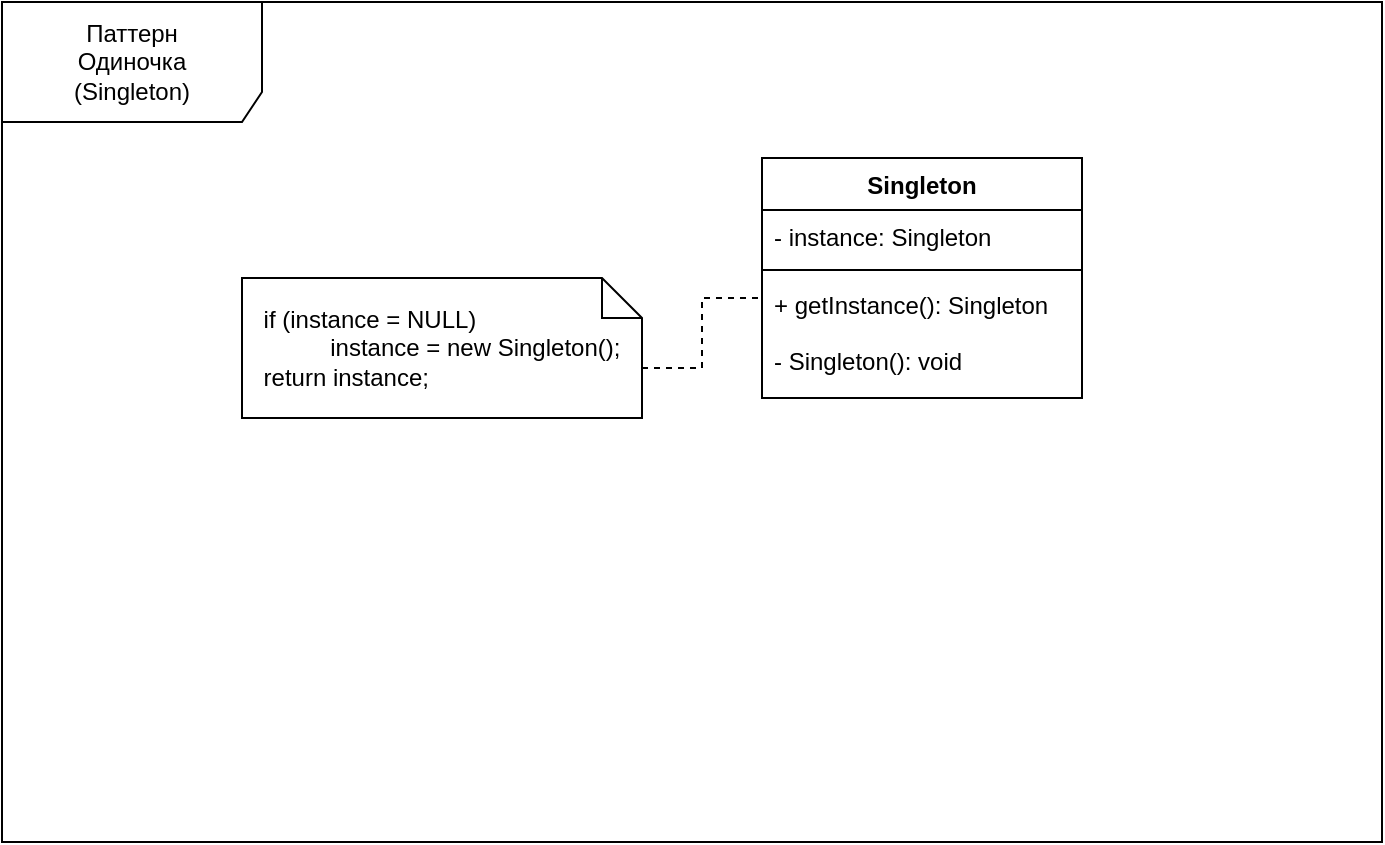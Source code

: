 <mxfile version="20.3.0" type="device"><diagram id="TpfPEYp6dQPSDwUBo_no" name="Страница 1"><mxGraphModel dx="901" dy="865" grid="1" gridSize="10" guides="1" tooltips="1" connect="1" arrows="1" fold="1" page="1" pageScale="1" pageWidth="827" pageHeight="1169" math="0" shadow="0"><root><mxCell id="0"/><mxCell id="1" parent="0"/><mxCell id="ZkG5hNCeZNrFqEJpk6JB-44" value="Паттерн &lt;br&gt;Одиночка&lt;br&gt;(Singleton)" style="shape=umlFrame;whiteSpace=wrap;html=1;width=130;height=60;" parent="1" vertex="1"><mxGeometry x="50" y="22" width="690" height="420" as="geometry"/></mxCell><mxCell id="ZkG5hNCeZNrFqEJpk6JB-65" value="Singleton" style="swimlane;fontStyle=1;align=center;verticalAlign=top;childLayout=stackLayout;horizontal=1;startSize=26;horizontalStack=0;resizeParent=1;resizeParentMax=0;resizeLast=0;collapsible=1;marginBottom=0;" parent="1" vertex="1"><mxGeometry x="430" y="100" width="160" height="120" as="geometry"/></mxCell><mxCell id="ZkG5hNCeZNrFqEJpk6JB-66" value="- instance: Singleton" style="text;strokeColor=none;fillColor=none;align=left;verticalAlign=top;spacingLeft=4;spacingRight=4;overflow=hidden;rotatable=0;points=[[0,0.5],[1,0.5]];portConstraint=eastwest;" parent="ZkG5hNCeZNrFqEJpk6JB-65" vertex="1"><mxGeometry y="26" width="160" height="26" as="geometry"/></mxCell><mxCell id="ZkG5hNCeZNrFqEJpk6JB-67" value="" style="line;strokeWidth=1;fillColor=none;align=left;verticalAlign=middle;spacingTop=-1;spacingLeft=3;spacingRight=3;rotatable=0;labelPosition=right;points=[];portConstraint=eastwest;strokeColor=inherit;" parent="ZkG5hNCeZNrFqEJpk6JB-65" vertex="1"><mxGeometry y="52" width="160" height="8" as="geometry"/></mxCell><mxCell id="ZkG5hNCeZNrFqEJpk6JB-68" value="+ getInstance(): Singleton&#10;&#10;- Singleton(): void&#10;" style="text;strokeColor=none;fillColor=none;align=left;verticalAlign=top;spacingLeft=4;spacingRight=4;overflow=hidden;rotatable=0;points=[[0,0.5],[1,0.5]];portConstraint=eastwest;" parent="ZkG5hNCeZNrFqEJpk6JB-65" vertex="1"><mxGeometry y="60" width="160" height="60" as="geometry"/></mxCell><mxCell id="ZkG5hNCeZNrFqEJpk6JB-71" value="&lt;div style=&quot;text-align: left;&quot;&gt;&lt;span style=&quot;background-color: initial;&quot;&gt;if (instance = NULL)&lt;/span&gt;&lt;br&gt;&lt;/div&gt;&lt;span style=&quot;white-space: pre;&quot;&gt;&lt;div style=&quot;text-align: left;&quot;&gt;&lt;span style=&quot;background-color: initial;&quot;&gt;&#9;&lt;/span&gt;&lt;span style=&quot;background-color: initial; white-space: normal;&quot;&gt;&amp;nbsp; instance = new Singleton();&lt;/span&gt;&lt;/div&gt;&lt;div style=&quot;text-align: left;&quot;&gt;&lt;span style=&quot;background-color: initial; white-space: normal;&quot;&gt;return instance;&lt;/span&gt;&lt;/div&gt;&lt;/span&gt;" style="shape=note;size=20;whiteSpace=wrap;html=1;" parent="1" vertex="1"><mxGeometry x="170" y="160" width="200" height="70" as="geometry"/></mxCell><mxCell id="ZkG5hNCeZNrFqEJpk6JB-77" value="" style="endArrow=none;html=1;edgeStyle=orthogonalEdgeStyle;rounded=0;dashed=1;entryX=0;entryY=0.167;entryDx=0;entryDy=0;entryPerimeter=0;exitX=0;exitY=0;exitDx=200;exitDy=45;exitPerimeter=0;" parent="1" source="ZkG5hNCeZNrFqEJpk6JB-71" target="ZkG5hNCeZNrFqEJpk6JB-68" edge="1"><mxGeometry relative="1" as="geometry"><mxPoint x="334" y="360" as="sourcePoint"/><mxPoint x="494" y="360" as="targetPoint"/></mxGeometry></mxCell></root></mxGraphModel></diagram></mxfile>